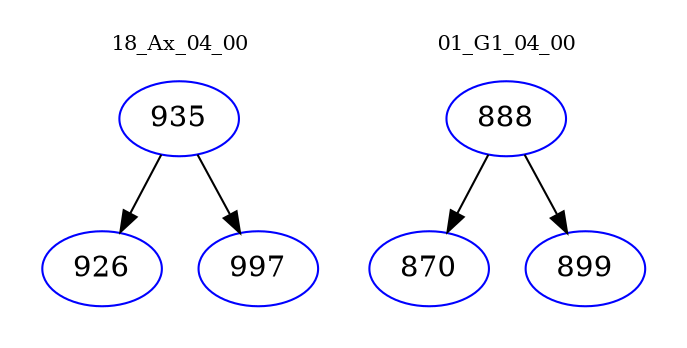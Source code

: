 digraph{
subgraph cluster_0 {
color = white
label = "18_Ax_04_00";
fontsize=10;
T0_935 [label="935", color="blue"]
T0_935 -> T0_926 [color="black"]
T0_926 [label="926", color="blue"]
T0_935 -> T0_997 [color="black"]
T0_997 [label="997", color="blue"]
}
subgraph cluster_1 {
color = white
label = "01_G1_04_00";
fontsize=10;
T1_888 [label="888", color="blue"]
T1_888 -> T1_870 [color="black"]
T1_870 [label="870", color="blue"]
T1_888 -> T1_899 [color="black"]
T1_899 [label="899", color="blue"]
}
}

